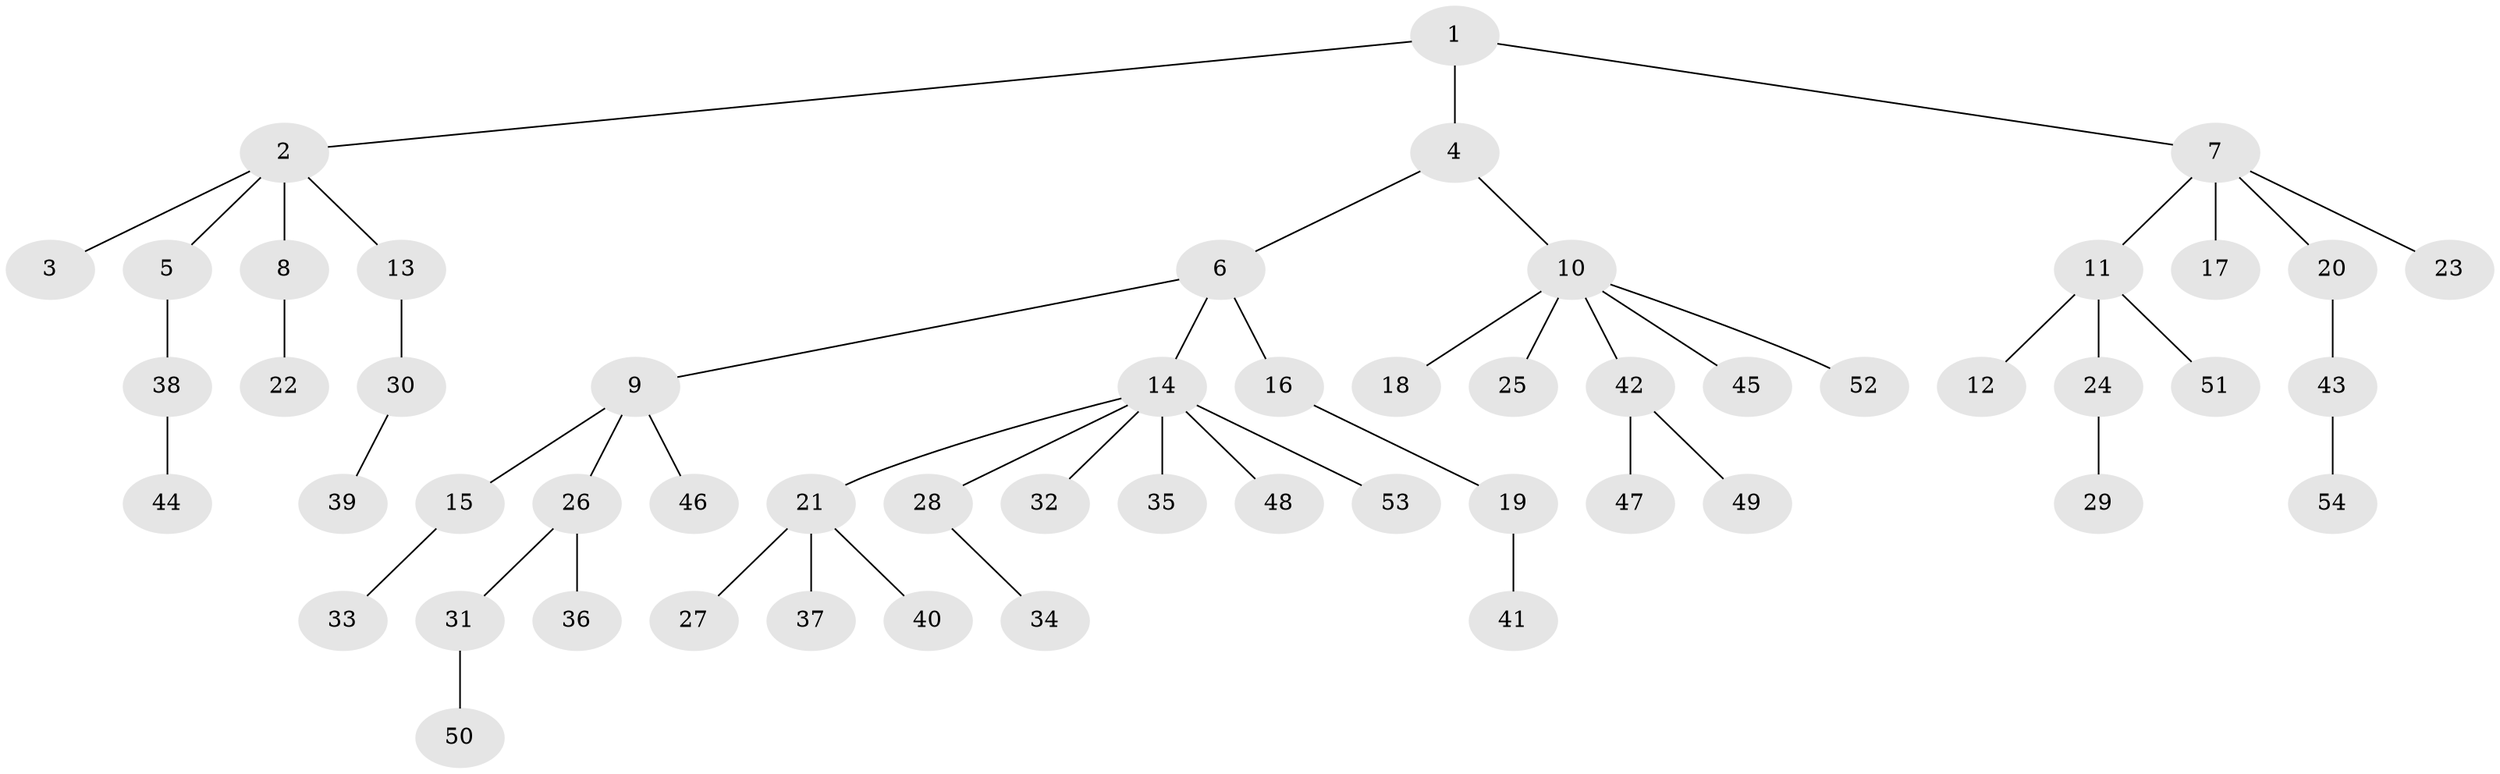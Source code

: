 // coarse degree distribution, {3: 0.13157894736842105, 4: 0.07894736842105263, 2: 0.21052631578947367, 1: 0.5263157894736842, 5: 0.02631578947368421, 6: 0.02631578947368421}
// Generated by graph-tools (version 1.1) at 2025/51/03/04/25 22:51:25]
// undirected, 54 vertices, 53 edges
graph export_dot {
  node [color=gray90,style=filled];
  1;
  2;
  3;
  4;
  5;
  6;
  7;
  8;
  9;
  10;
  11;
  12;
  13;
  14;
  15;
  16;
  17;
  18;
  19;
  20;
  21;
  22;
  23;
  24;
  25;
  26;
  27;
  28;
  29;
  30;
  31;
  32;
  33;
  34;
  35;
  36;
  37;
  38;
  39;
  40;
  41;
  42;
  43;
  44;
  45;
  46;
  47;
  48;
  49;
  50;
  51;
  52;
  53;
  54;
  1 -- 2;
  1 -- 4;
  1 -- 7;
  2 -- 3;
  2 -- 5;
  2 -- 8;
  2 -- 13;
  4 -- 6;
  4 -- 10;
  5 -- 38;
  6 -- 9;
  6 -- 14;
  6 -- 16;
  7 -- 11;
  7 -- 17;
  7 -- 20;
  7 -- 23;
  8 -- 22;
  9 -- 15;
  9 -- 26;
  9 -- 46;
  10 -- 18;
  10 -- 25;
  10 -- 42;
  10 -- 45;
  10 -- 52;
  11 -- 12;
  11 -- 24;
  11 -- 51;
  13 -- 30;
  14 -- 21;
  14 -- 28;
  14 -- 32;
  14 -- 35;
  14 -- 48;
  14 -- 53;
  15 -- 33;
  16 -- 19;
  19 -- 41;
  20 -- 43;
  21 -- 27;
  21 -- 37;
  21 -- 40;
  24 -- 29;
  26 -- 31;
  26 -- 36;
  28 -- 34;
  30 -- 39;
  31 -- 50;
  38 -- 44;
  42 -- 47;
  42 -- 49;
  43 -- 54;
}
